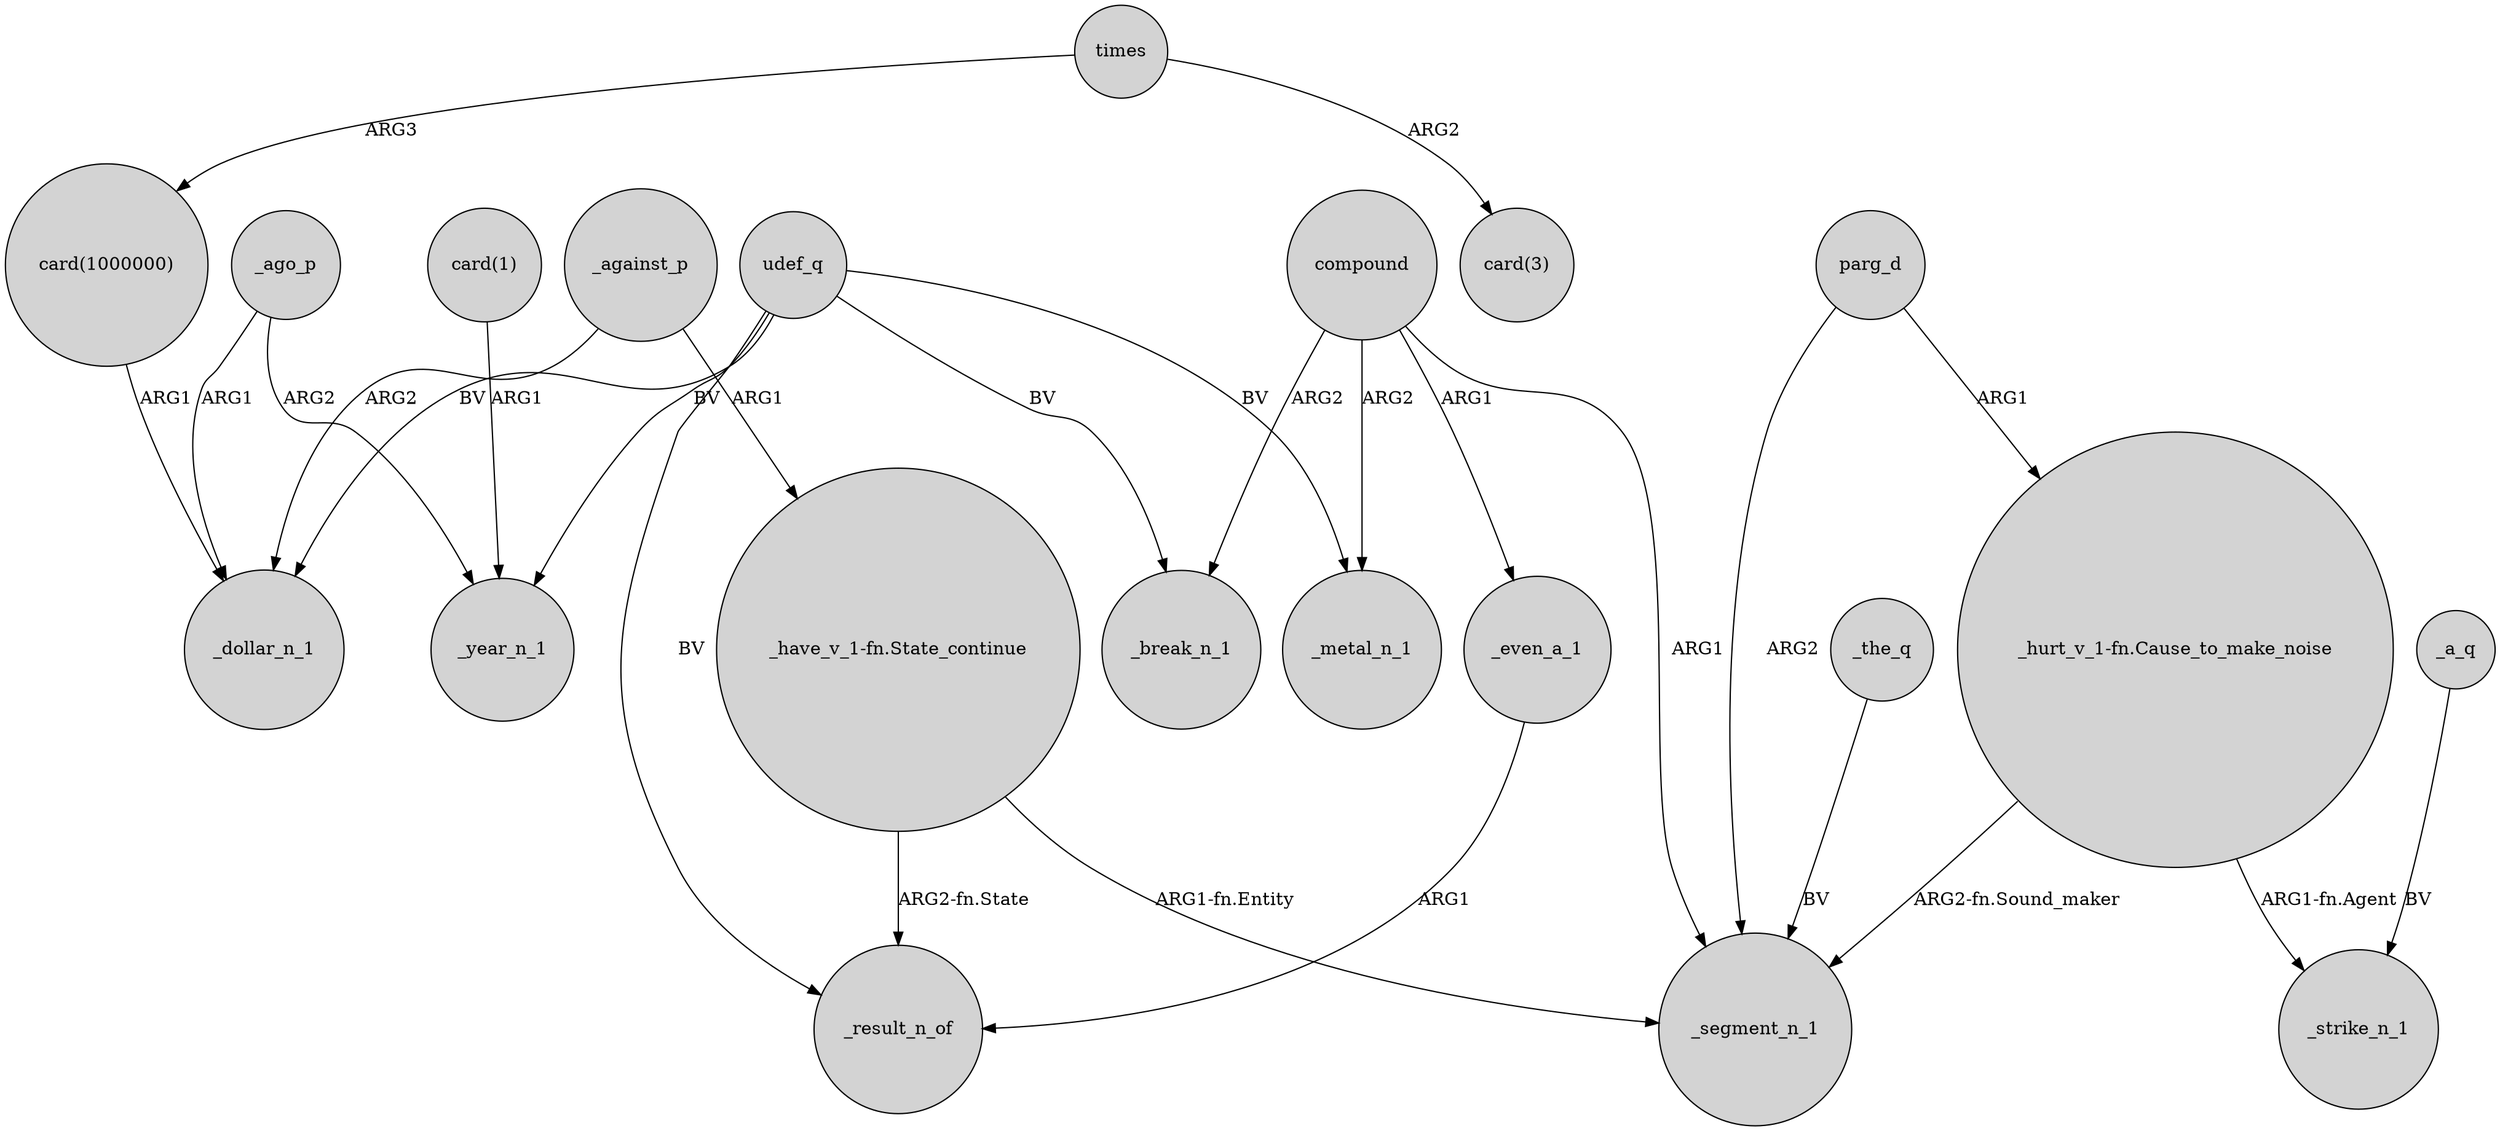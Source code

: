 digraph {
	node [shape=circle style=filled]
	"_have_v_1-fn.State_continue" -> _result_n_of [label="ARG2-fn.State"]
	_ago_p -> _dollar_n_1 [label=ARG1]
	"card(1)" -> _year_n_1 [label=ARG1]
	parg_d -> "_hurt_v_1-fn.Cause_to_make_noise" [label=ARG1]
	compound -> _segment_n_1 [label=ARG1]
	_against_p -> "_have_v_1-fn.State_continue" [label=ARG1]
	"_hurt_v_1-fn.Cause_to_make_noise" -> _segment_n_1 [label="ARG2-fn.Sound_maker"]
	times -> "card(1000000)" [label=ARG3]
	times -> "card(3)" [label=ARG2]
	_against_p -> _dollar_n_1 [label=ARG2]
	compound -> _metal_n_1 [label=ARG2]
	udef_q -> _break_n_1 [label=BV]
	udef_q -> _dollar_n_1 [label=BV]
	udef_q -> _metal_n_1 [label=BV]
	"_have_v_1-fn.State_continue" -> _segment_n_1 [label="ARG1-fn.Entity"]
	"card(1000000)" -> _dollar_n_1 [label=ARG1]
	_the_q -> _segment_n_1 [label=BV]
	_ago_p -> _year_n_1 [label=ARG2]
	_even_a_1 -> _result_n_of [label=ARG1]
	parg_d -> _segment_n_1 [label=ARG2]
	udef_q -> _year_n_1 [label=BV]
	compound -> _break_n_1 [label=ARG2]
	udef_q -> _result_n_of [label=BV]
	"_hurt_v_1-fn.Cause_to_make_noise" -> _strike_n_1 [label="ARG1-fn.Agent"]
	compound -> _even_a_1 [label=ARG1]
	_a_q -> _strike_n_1 [label=BV]
}
